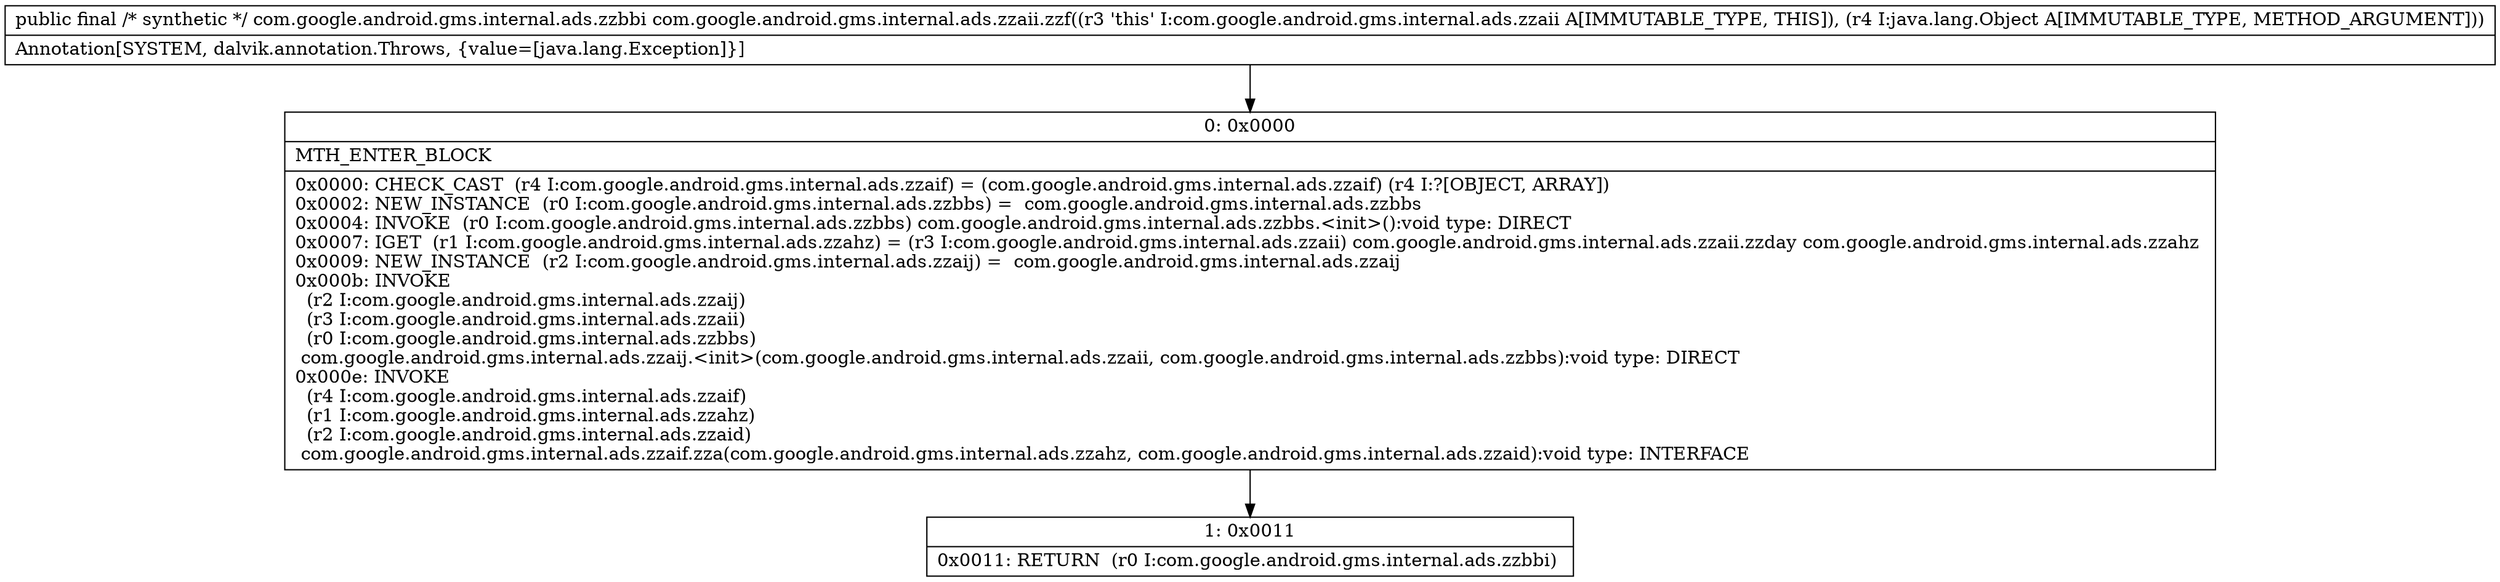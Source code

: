 digraph "CFG forcom.google.android.gms.internal.ads.zzaii.zzf(Ljava\/lang\/Object;)Lcom\/google\/android\/gms\/internal\/ads\/zzbbi;" {
Node_0 [shape=record,label="{0\:\ 0x0000|MTH_ENTER_BLOCK\l|0x0000: CHECK_CAST  (r4 I:com.google.android.gms.internal.ads.zzaif) = (com.google.android.gms.internal.ads.zzaif) (r4 I:?[OBJECT, ARRAY]) \l0x0002: NEW_INSTANCE  (r0 I:com.google.android.gms.internal.ads.zzbbs) =  com.google.android.gms.internal.ads.zzbbs \l0x0004: INVOKE  (r0 I:com.google.android.gms.internal.ads.zzbbs) com.google.android.gms.internal.ads.zzbbs.\<init\>():void type: DIRECT \l0x0007: IGET  (r1 I:com.google.android.gms.internal.ads.zzahz) = (r3 I:com.google.android.gms.internal.ads.zzaii) com.google.android.gms.internal.ads.zzaii.zzday com.google.android.gms.internal.ads.zzahz \l0x0009: NEW_INSTANCE  (r2 I:com.google.android.gms.internal.ads.zzaij) =  com.google.android.gms.internal.ads.zzaij \l0x000b: INVOKE  \l  (r2 I:com.google.android.gms.internal.ads.zzaij)\l  (r3 I:com.google.android.gms.internal.ads.zzaii)\l  (r0 I:com.google.android.gms.internal.ads.zzbbs)\l com.google.android.gms.internal.ads.zzaij.\<init\>(com.google.android.gms.internal.ads.zzaii, com.google.android.gms.internal.ads.zzbbs):void type: DIRECT \l0x000e: INVOKE  \l  (r4 I:com.google.android.gms.internal.ads.zzaif)\l  (r1 I:com.google.android.gms.internal.ads.zzahz)\l  (r2 I:com.google.android.gms.internal.ads.zzaid)\l com.google.android.gms.internal.ads.zzaif.zza(com.google.android.gms.internal.ads.zzahz, com.google.android.gms.internal.ads.zzaid):void type: INTERFACE \l}"];
Node_1 [shape=record,label="{1\:\ 0x0011|0x0011: RETURN  (r0 I:com.google.android.gms.internal.ads.zzbbi) \l}"];
MethodNode[shape=record,label="{public final \/* synthetic *\/ com.google.android.gms.internal.ads.zzbbi com.google.android.gms.internal.ads.zzaii.zzf((r3 'this' I:com.google.android.gms.internal.ads.zzaii A[IMMUTABLE_TYPE, THIS]), (r4 I:java.lang.Object A[IMMUTABLE_TYPE, METHOD_ARGUMENT]))  | Annotation[SYSTEM, dalvik.annotation.Throws, \{value=[java.lang.Exception]\}]\l}"];
MethodNode -> Node_0;
Node_0 -> Node_1;
}

